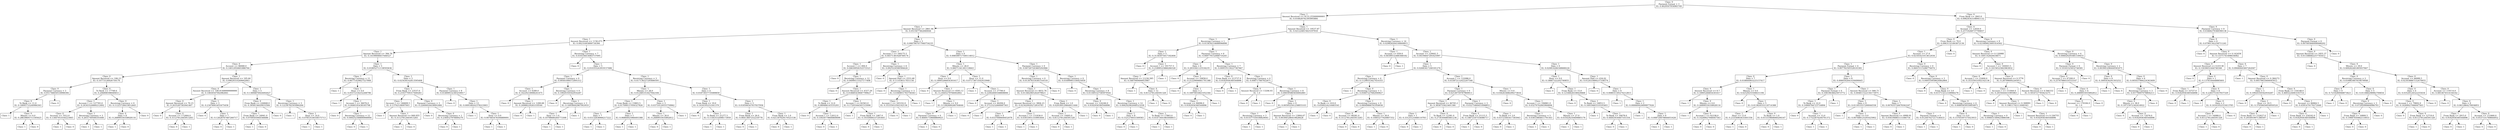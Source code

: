digraph DecisionTree {
	rankdir=TD;
	node [shape=box];
	1647340760576 [label="Class: 0
Payment Format = 3
IG: 0.4629507954985749"];
	1647344354160 [label="Class: 1
Amount Received <= 9133.255000000001
IG: 0.016828792395995884"];
	1647340760576 -> 1647344354160;
	1647344354304 [label="Class: 1
Amount Received <= 2861.94
IG: 0.0515677462840044"];
	1647344354160 -> 1647344354304;
	1647340764848 [label="Class: 1
Amount Received <= 1158.475
IG: 0.09231693899734394"];
	1647344354304 -> 1647340764848;
	1647344357232 [label="Class: 1
Amount Received <= 394.78
IG: 0.14199008457446527"];
	1647340764848 -> 1647344357232;
	1647344357952 [label="Class: 0
Account <= 86068.0
IG: 0.14012950601886764"];
	1647344357232 -> 1647344357952;
	1647344356992 [label="Class: 0
Amount Received <= 106.23
IG: 0.10773126926750176"];
	1647344357952 -> 1647344356992;
	1647344356752 [label="Class: 0
Payment Currency = 3
IG: 0.051746650516998394"];
	1647344356992 -> 1647344356752;
	1647344357328 [label="Class: 0
To Bank <= 11.0
IG: 0.18095733240984363"];
	1647344356752 -> 1647344357328;
	1647344354592 [label="Class: 1
"];
	1647344357328 -> 1647344354592;
	1647344358096 [label="Class: 0
Minute <= 6.0
IG: 0.28639695711595625"];
	1647344357328 -> 1647344358096;
	1647344354256 [label="Class: 1
"];
	1647344358096 -> 1647344354256;
	1647344356896 [label="Class: 0
"];
	1647344358096 -> 1647344356896;
	1647344353632 [label="Class: 0
"];
	1647344356752 -> 1647344353632;
	1647344357520 [label="Class: 0
To Bank <= 17748.0
IG: 0.206898598049453"];
	1647344356992 -> 1647344357520;
	1647344353776 [label="Class: 1
Account.1 <= 127765.0
IG: 0.24343520660212492"];
	1647344357520 -> 1647344353776;
	1647344353536 [label="Class: 0
Account <= 7012.0
IG: 0.13447053550223065"];
	1647344353776 -> 1647344353536;
	1647344354112 [label="Class: 1
"];
	1647344353536 -> 1647344354112;
	1647344358672 [label="Class: 0
"];
	1647344353536 -> 1647344358672;
	1647344358384 [label="Class: 1
Receiving Currency = 3
IG: 0.2651749506101608"];
	1647344353776 -> 1647344358384;
	1647344355696 [label="Class: 1
"];
	1647344358384 -> 1647344355696;
	1647344356464 [label="Class: 1
"];
	1647344358384 -> 1647344356464;
	1647344356656 [label="Class: 0
Receiving Currency = 0
IG: 0.11223728433612645"];
	1647344357520 -> 1647344356656;
	1647344356320 [label="Class: 0
Date = 8
IG: 0.26899559358928116"];
	1647344356656 -> 1647344356320;
	1647344356608 [label="Class: 1
"];
	1647344356320 -> 1647344356608;
	1647344355792 [label="Class: 0
"];
	1647344356320 -> 1647344355792;
	1647344357568 [label="Class: 0
"];
	1647344356656 -> 1647344357568;
	1647344358048 [label="Class: 1
Amount Received <= 195.64
IG: 0.09629310269642843"];
	1647344357952 -> 1647344358048;
	1647344359248 [label="Class: 0
Amount Received <= 108.91499999999999
IG: 0.10830547042982841"];
	1647344358048 -> 1647344359248;
	1647344360400 [label="Class: 0
Amount Received <= 70.15
IG: 0.2635287583941467"];
	1647344359248 -> 1647344360400;
	1647344357616 [label="Class: 0
"];
	1647344360400 -> 1647344357616;
	1647344357376 [label="Class: 0
Account <= 172464.0
IG: 0.31127812445913283"];
	1647344360400 -> 1647344357376;
	1647344353344 [label="Class: 0
"];
	1647344357376 -> 1647344353344;
	1647344360016 [label="Class: 1
"];
	1647344357376 -> 1647344360016;
	1647344355648 [label="Class: 1
Date = 3
IG: 0.23476003455475458"];
	1647344359248 -> 1647344355648;
	1647344359776 [label="Class: 0
"];
	1647344355648 -> 1647344359776;
	1647344354064 [label="Class: 1
Date = 7
IG: 0.12628767487260717"];
	1647344355648 -> 1647344354064;
	1647344361552 [label="Class: 0
"];
	1647344354064 -> 1647344361552;
	1647344358816 [label="Class: 1
"];
	1647344354064 -> 1647344358816;
	1647344356176 [label="Class: 1
Date = 5
IG: 0.13694876924492627"];
	1647344358048 -> 1647344356176;
	1647344359536 [label="Class: 0
From Bank <= 226848.0
IG: 0.3958156020033584"];
	1647344356176 -> 1647344359536;
	1647344361840 [label="Class: 1
From Bank <= 24941.0
IG: 0.9709505944546686"];
	1647344359536 -> 1647344361840;
	1647344361120 [label="Class: 1
"];
	1647344361840 -> 1647344361120;
	1647344361936 [label="Class: 0
"];
	1647344361840 -> 1647344361936;
	1647344358528 [label="Class: 0
"];
	1647344359536 -> 1647344358528;
	1647344359728 [label="Class: 1
Receiving Currency = 3
IG: 0.12236782593060264"];
	1647344356176 -> 1647344359728;
	1647344360352 [label="Class: 1
"];
	1647344359728 -> 1647344360352;
	1647344360880 [label="Class: 1
Hour <= 14.0
IG: 0.07853536558575713"];
	1647344359728 -> 1647344360880;
	1647344359104 [label="Class: 1
"];
	1647344360880 -> 1647344359104;
	1647344353824 [label="Class: 1
"];
	1647344360880 -> 1647344353824;
	1647344353872 [label="Class: 1
Date = 5
IG: 0.018052711138593636"];
	1647344357232 -> 1647344353872;
	1647344360928 [label="Class: 1
Receiving Currency = 11
IG: 0.06771429827527908"];
	1647344353872 -> 1647344360928;
	1647344362560 [label="Class: 1
"];
	1647344360928 -> 1647344362560;
	1647344362656 [label="Class: 1
Hour <= 0.0
IG: 0.05572334252268796"];
	1647344360928 -> 1647344362656;
	1647344359488 [label="Class: 1
"];
	1647344362656 -> 1647344359488;
	1647344353728 [label="Class: 1
Account.1 <= 36076.0
IG: 0.0446195438185798"];
	1647344362656 -> 1647344353728;
	1647344360640 [label="Class: 0
"];
	1647344353728 -> 1647344360640;
	1647344360688 [label="Class: 1
Receiving Currency = 12
IG: 0.049252348890908904"];
	1647344353728 -> 1647344360688;
	1647344357664 [label="Class: 0
"];
	1647344360688 -> 1647344357664;
	1647344361456 [label="Class: 1
"];
	1647344360688 -> 1647344361456;
	1647344361264 [label="Class: 1
Date = 3
IG: 0.025436142813595408"];
	1647344353872 -> 1647344361264;
	1647344362704 [label="Class: 1
From Bank <= 23537.0
IG: 0.21937709317449283"];
	1647344361264 -> 1647344362704;
	1647344360592 [label="Class: 1
Account.1 <= 146609.5
IG: 0.13792538097003"];
	1647344362704 -> 1647344360592;
	1647344358720 [label="Class: 1
"];
	1647344360592 -> 1647344358720;
	1647344363136 [label="Class: 1
Amount Received <= 849.955
IG: 0.31127812445913283"];
	1647344360592 -> 1647344363136;
	1647344355888 [label="Class: 1
"];
	1647344363136 -> 1647344355888;
	1647344357760 [label="Class: 0
"];
	1647344363136 -> 1647344357760;
	1647344357424 [label="Class: 0
Payment Currency = 3
IG: 0.22600024438491684"];
	1647344362704 -> 1647344357424;
	1647344361312 [label="Class: 0
"];
	1647344357424 -> 1647344361312;
	1647344362464 [label="Class: 0
Receiving Currency = 1
IG: 0.2364527976600279"];
	1647344357424 -> 1647344362464;
	1647344360448 [label="Class: 0
"];
	1647344362464 -> 1647344360448;
	1647344363040 [label="Class: 1
"];
	1647344362464 -> 1647344363040;
	1647344358912 [label="Class: 1
Payment Currency = 8
IG: 0.014899532383259917"];
	1647344361264 -> 1647344358912;
	1647344363664 [label="Class: 0
"];
	1647344358912 -> 1647344363664;
	1647344357904 [label="Class: 1
Date = 13
IG: 0.009148202378223003"];
	1647344358912 -> 1647344357904;
	1647344364816 [label="Class: 1
"];
	1647344357904 -> 1647344364816;
	1647344364000 [label="Class: 1
Hour <= 0.0
IG: 0.007465478394889091"];
	1647344357904 -> 1647344364000;
	1647344365008 [label="Class: 1
"];
	1647344364000 -> 1647344365008;
	1647344356800 [label="Class: 1
"];
	1647344364000 -> 1647344356800;
	1647344354016 [label="Class: 1
Receiving Currency = 7
IG: 0.019334414083737095"];
	1647340764848 -> 1647344354016;
	1647344356032 [label="Class: 0
"];
	1647344354016 -> 1647344356032;
	1647344364240 [label="Class: 1
Date = 5
IG: 0.010355243919157486"];
	1647344354016 -> 1647344364240;
	1647344363904 [label="Class: 1
Payment Currency = 0
IG: 0.09561006572495312"];
	1647344364240 -> 1647344363904;
	1647344362080 [label="Class: 1
Account <= 6289.0
IG: 0.16229218908241475"];
	1647344363904 -> 1647344362080;
	1647344362176 [label="Class: 0
"];
	1647344362080 -> 1647344362176;
	1647344365440 [label="Class: 1
Amount Received <= 1208.68
IG: 0.24988229283318544"];
	1647344362080 -> 1647344365440;
	1647344356704 [label="Class: 0
"];
	1647344365440 -> 1647344356704;
	1647344360064 [label="Class: 1
"];
	1647344365440 -> 1647344360064;
	1647344357712 [label="Class: 1
Receiving Currency = 0
IG: 0.19920350542916287"];
	1647344363904 -> 1647344357712;
	1647344363472 [label="Class: 0
"];
	1647344357712 -> 1647344363472;
	1647344362512 [label="Class: 1
Receiving Currency = 3
IG: 0.16958442967043919"];
	1647344357712 -> 1647344362512;
	1647344364288 [label="Class: 1
Hour <= 1.0
IG: 0.10798680264773308"];
	1647344362512 -> 1647344364288;
	1647344365728 [label="Class: 1
"];
	1647344364288 -> 1647344365728;
	1647344359680 [label="Class: 1
"];
	1647344364288 -> 1647344359680;
	1647344364864 [label="Class: 1
"];
	1647344362512 -> 1647344364864;
	1647344365296 [label="Class: 1
Receiving Currency = 3
IG: 0.017136227295680595"];
	1647344364240 -> 1647344365296;
	1647344358864 [label="Class: 1
Minute <= 28.0
IG: 0.012485353427042184"];
	1647344365296 -> 1647344358864;
	1647344366160 [label="Class: 1
From Bank <= 15803.5
IG: 0.017099157956327826"];
	1647344358864 -> 1647344366160;
	1647344361024 [label="Class: 1
Date = 7
IG: 0.03132838966217222"];
	1647344366160 -> 1647344361024;
	1647344366448 [label="Class: 1
"];
	1647344361024 -> 1647344366448;
	1647344362128 [label="Class: 1
"];
	1647344361024 -> 1647344362128;
	1647344364912 [label="Class: 1
Date = 1
IG: 0.06864925966493388"];
	1647344366160 -> 1647344364912;
	1647344367936 [label="Class: 1
"];
	1647344364912 -> 1647344367936;
	1647344364528 [label="Class: 1
"];
	1647344364912 -> 1647344364528;
	1647344363616 [label="Class: 1
Date = 3
IG: 0.03710129555759962"];
	1647344358864 -> 1647344363616;
	1647344366112 [label="Class: 1
Minute <= 30.0
IG: 0.2689955935892812"];
	1647344363616 -> 1647344366112;
	1647344365968 [label="Class: 0
"];
	1647344366112 -> 1647344365968;
	1647344366544 [label="Class: 1
"];
	1647344366112 -> 1647344366544;
	1647344359872 [label="Class: 1
"];
	1647344363616 -> 1647344359872;
	1647344358624 [label="Class: 1
Date = 4
IG: 0.01873937735089859"];
	1647344365296 -> 1647344358624;
	1647344367984 [label="Class: 1
From Bank <= 19.0
IG: 0.1416195253341379"];
	1647344358624 -> 1647344367984;
	1647344366880 [label="Class: 0
"];
	1647344367984 -> 1647344366880;
	1647344368656 [label="Class: 1
To Bank <= 21277.5
IG: 0.11443532098173959"];
	1647344367984 -> 1647344368656;
	1647344364336 [label="Class: 1
"];
	1647344368656 -> 1647344364336;
	1647344359200 [label="Class: 1
"];
	1647344368656 -> 1647344359200;
	1647344366352 [label="Class: 1
Date = 3
IG: 0.018506547937837958"];
	1647344358624 -> 1647344366352;
	1647344368176 [label="Class: 1
From Bank <= 26.0
IG: 0.06413607252218778"];
	1647344366352 -> 1647344368176;
	1647344363760 [label="Class: 0
"];
	1647344368176 -> 1647344363760;
	1647344366640 [label="Class: 1
"];
	1647344368176 -> 1647344366640;
	1647344366784 [label="Class: 1
From Bank <= 1.0
IG: 0.021307629170521536"];
	1647344366352 -> 1647344366784;
	1647344368944 [label="Class: 0
"];
	1647344366784 -> 1647344368944;
	1647344368272 [label="Class: 1
"];
	1647344366784 -> 1647344368272;
	1647344357040 [label="Class: 1
Date = 3
IG: 0.0067907077940754235"];
	1647344354304 -> 1647344357040;
	1647344367312 [label="Class: 1
Account.1 <= 160175.5
IG: 0.04571381928749174"];
	1647344357040 -> 1647344367312;
	1647344364192 [label="Class: 1
Account.1 <= 494.0
IG: 0.04630958352572523"];
	1647344367312 -> 1647344364192;
	1647344364768 [label="Class: 0
"];
	1647344364192 -> 1647344364768;
	1647344365584 [label="Class: 1
Receiving Currency = 12
IG: 0.04990115527177408"];
	1647344364192 -> 1647344365584;
	1647344364144 [label="Class: 0
"];
	1647344365584 -> 1647344364144;
	1647344363088 [label="Class: 1
Amount Received <= 4327.29
IG: 0.018685439087799627"];
	1647344365584 -> 1647344363088;
	1647344369424 [label="Class: 1
To Bank <= 12.0
IG: 0.089486145535293"];
	1647344363088 -> 1647344369424;
	1647344364096 [label="Class: 0
"];
	1647344369424 -> 1647344364096;
	1647344369232 [label="Class: 1
Account.1 <= 12012.0
IG: 0.10430778600809099"];
	1647344369424 -> 1647344369232;
	1647344367744 [label="Class: 0
"];
	1647344369232 -> 1647344367744;
	1647344369040 [label="Class: 1
"];
	1647344369232 -> 1647344369040;
	1647344368320 [label="Class: 1
Account.1 <= 82563.0
IG: 0.17201044561533096"];
	1647344363088 -> 1647344368320;
	1647344366256 [label="Class: 1
"];
	1647344368320 -> 1647344366256;
	1647344368560 [label="Class: 1
From Bank <= 1467.0
IG: 0.19350684337293445"];
	1647344368320 -> 1647344368560;
	1647344367648 [label="Class: 0
"];
	1647344368560 -> 1647344367648;
	1647356969024 [label="Class: 1
"];
	1647344368560 -> 1647356969024;
	1647344360112 [label="Class: 1
Receiving Currency = 6
IG: 0.0925224580584626"];
	1647344367312 -> 1647344360112;
	1647356969600 [label="Class: 0
"];
	1647344360112 -> 1647356969600;
	1647356970128 [label="Class: 1
Amount Paid <= 2553.48
IG: 0.111036517451156"];
	1647344360112 -> 1647356970128;
	1647356969840 [label="Class: 0
"];
	1647356970128 -> 1647356969840;
	1647356970176 [label="Class: 1
Receiving Currency = 3
IG: 0.0360851783758363"];
	1647356970128 -> 1647356970176;
	1647356970032 [label="Class: 1
Account.1 <= 165332.0
IG: 0.35335933502142136"];
	1647356970176 -> 1647356970032;
	1647356971184 [label="Class: 0
"];
	1647356970032 -> 1647356971184;
	1647356970560 [label="Class: 1
"];
	1647356970032 -> 1647356970560;
	1647356970992 [label="Class: 1
"];
	1647356970176 -> 1647356970992;
	1647344357808 [label="Class: 1
Date = 0
IG: 0.008599717500114012"];
	1647344357040 -> 1647344357808;
	1647356970272 [label="Class: 1
Minute <= 26.0
IG: 0.06071341361118643"];
	1647344357808 -> 1647356970272;
	1647356971520 [label="Class: 1
Hour <= 0.0
IG: 0.18905266854301617"];
	1647356970272 -> 1647356971520;
	1647356971616 [label="Class: 0
"];
	1647356971520 -> 1647356971616;
	1647356972000 [label="Class: 1
Amount Received <= 4593.12
IG: 0.23645279766002802"];
	1647356971520 -> 1647356972000;
	1647356970656 [label="Class: 1
"];
	1647356972000 -> 1647356970656;
	1647356969312 [label="Class: 1
Minute <= 9.0
IG: 0.5382689280764644"];
	1647356972000 -> 1647356969312;
	1647356970368 [label="Class: 0
Payment Currency = 0
IG: 0.46691718668869925"];
	1647356969312 -> 1647356970368;
	1647356970944 [label="Class: 1
"];
	1647356970368 -> 1647356970944;
	1647356969984 [label="Class: 0
"];
	1647356970368 -> 1647356969984;
	1647356971328 [label="Class: 1
"];
	1647356969312 -> 1647356971328;
	1647356969168 [label="Class: 1
Hour <= 11.0
IG: 0.07173873542033948"];
	1647356970272 -> 1647356969168;
	1647356971904 [label="Class: 1
"];
	1647356969168 -> 1647356971904;
	1647356971712 [label="Class: 1
Account <= 27790.0
IG: 0.22002600168808806"];
	1647356969168 -> 1647356971712;
	1647356971040 [label="Class: 0
"];
	1647356971712 -> 1647356971040;
	1647356971472 [label="Class: 1
Account <= 44294.0
IG: 0.37123232664087563"];
	1647356971712 -> 1647356971472;
	1647356973008 [label="Class: 0
"];
	1647356971472 -> 1647356973008;
	1647356972528 [label="Class: 1
"];
	1647356971472 -> 1647356972528;
	1647356971232 [label="Class: 1
Payment Currency = 0
IG: 0.007267243665292966"];
	1647344357808 -> 1647356971232;
	1647356970080 [label="Class: 1
Receiving Currency = 0
IG: 0.013078318381516518"];
	1647356971232 -> 1647356970080;
	1647356973296 [label="Class: 1
Amount Received <= 4832.76
IG: 0.013462965262079823"];
	1647356970080 -> 1647356973296;
	1647356969264 [label="Class: 1
Amount Received <= 3804.23
IG: 0.023420920272814783"];
	1647356973296 -> 1647356969264;
	1647356969360 [label="Class: 1
Date = 4
IG: 0.0337008400452078"];
	1647356969264 -> 1647356969360;
	1647356970224 [label="Class: 1
"];
	1647356969360 -> 1647356970224;
	1647356969888 [label="Class: 1
"];
	1647356969360 -> 1647356969888;
	1647356971856 [label="Class: 1
Account.1 <= 151836.0
IG: 0.03933951310993444"];
	1647356969264 -> 1647356971856;
	1647356969744 [label="Class: 1
"];
	1647356971856 -> 1647356969744;
	1647356973344 [label="Class: 1
"];
	1647356971856 -> 1647356973344;
	1647356970896 [label="Class: 1
From Bank <= 1.0
IG: 0.029189129844611444"];
	1647356973296 -> 1647356970896;
	1647356970704 [label="Class: 1
Account <= 14495.0
IG: 0.8112781244591328"];
	1647356970896 -> 1647356970704;
	1647356972672 [label="Class: 0
"];
	1647356970704 -> 1647356972672;
	1647356969408 [label="Class: 1
"];
	1647356970704 -> 1647356969408;
	1647356973920 [label="Class: 1
"];
	1647356970896 -> 1647356973920;
	1647356969792 [label="Class: 0
"];
	1647356970080 -> 1647356969792;
	1647356969552 [label="Class: 1
Receiving Currency = 0
IG: 0.01699901556425959"];
	1647356971232 -> 1647356969552;
	1647356971136 [label="Class: 0
"];
	1647356969552 -> 1647356971136;
	1647356970512 [label="Class: 1
Receiving Currency = 8
IG: 0.011605327585979541"];
	1647356969552 -> 1647356970512;
	1647356973056 [label="Class: 0
Account <= 124246.0
IG: 0.9182958340544896"];
	1647356970512 -> 1647356973056;
	1647356970752 [label="Class: 0
"];
	1647356973056 -> 1647356970752;
	1647356972432 [label="Class: 1
"];
	1647356973056 -> 1647356972432;
	1647356971664 [label="Class: 1
Receiving Currency = 12
IG: 0.006242062648523228"];
	1647356970512 -> 1647356971664;
	1647356974016 [label="Class: 1
Date = 8
IG: 0.1521276931509583"];
	1647356971664 -> 1647356974016;
	1647356975600 [label="Class: 0
"];
	1647356974016 -> 1647356975600;
	1647356973824 [label="Class: 1
"];
	1647356974016 -> 1647356973824;
	1647356971952 [label="Class: 1
To Bank <= 17863.0
IG: 0.01473441883048815"];
	1647356971664 -> 1647356971952;
	1647356975024 [label="Class: 1
"];
	1647356971952 -> 1647356975024;
	1647356970800 [label="Class: 1
"];
	1647356971952 -> 1647356970800;
	1647344356224 [label="Class: 1
Amount Received <= 19537.87
IG: 0.021224815825197918"];
	1647344354160 -> 1647344356224;
	1647356975552 [label="Class: 1
Receiving Currency = 1
IG: 0.015834214688096898"];
	1647344356224 -> 1647356975552;
	1647356971088 [label="Class: 1
Date = 5
IG: 0.31345975017182404"];
	1647356975552 -> 1647356971088;
	1647356975072 [label="Class: 0
"];
	1647356971088 -> 1647356975072;
	1647356969456 [label="Class: 1
Account.1 <= 191757.5
IG: 0.21899525866266328"];
	1647356971088 -> 1647356969456;
	1647356974160 [label="Class: 1
Amount Received <= 11230.585
IG: 0.5487949406953987"];
	1647356969456 -> 1647356974160;
	1647356974688 [label="Class: 1
"];
	1647356974160 -> 1647356974688;
	1647356972288 [label="Class: 0
Date = 12
IG: 0.8112781244591328"];
	1647356974160 -> 1647356972288;
	1647356969648 [label="Class: 1
"];
	1647356972288 -> 1647356969648;
	1647356972816 [label="Class: 0
"];
	1647356972288 -> 1647356972816;
	1647356973152 [label="Class: 1
"];
	1647356969456 -> 1647356973152;
	1647356974208 [label="Class: 1
Payment Currency = 6
IG: 0.009779152068710245"];
	1647356975552 -> 1647356974208;
	1647356971376 [label="Class: 1
Date = 6
IG: 0.2810361125534235"];
	1647356974208 -> 1647356971376;
	1647356972576 [label="Class: 0
"];
	1647356971376 -> 1647356972576;
	1647356975312 [label="Class: 1
Account <= 10858.0
IG: 0.21229006661701388"];
	1647356971376 -> 1647356975312;
	1647356972144 [label="Class: 0
"];
	1647356975312 -> 1647356972144;
	1647356976560 [label="Class: 1
Date = 2
IG: 0.16970016821052344"];
	1647356975312 -> 1647356976560;
	1647356972096 [label="Class: 1
Account <= 84096.0
IG: 0.9182958340544896"];
	1647356976560 -> 1647356972096;
	1647356975936 [label="Class: 0
"];
	1647356972096 -> 1647356975936;
	1647356972624 [label="Class: 1
"];
	1647356972096 -> 1647356972624;
	1647356976128 [label="Class: 1
"];
	1647356976560 -> 1647356976128;
	1647356974976 [label="Class: 1
Receiving Currency = 7
IG: 0.009535130227387667"];
	1647356974208 -> 1647356974976;
	1647356977184 [label="Class: 0
From Bank <= 213737.0
IG: 0.9182958340544896"];
	1647356974976 -> 1647356977184;
	1647356976608 [label="Class: 0
"];
	1647356977184 -> 1647356976608;
	1647356978240 [label="Class: 1
"];
	1647356977184 -> 1647356978240;
	1647356973632 [label="Class: 1
Receiving Currency = 4
IG: 0.008717087922871"];
	1647356974976 -> 1647356973632;
	1647356978144 [label="Class: 0
Amount Received <= 13206.93
IG: 1.0"];
	1647356973632 -> 1647356978144;
	1647356976416 [label="Class: 0
"];
	1647356978144 -> 1647356976416;
	1647356974640 [label="Class: 1
"];
	1647356978144 -> 1647356974640;
	1647356976320 [label="Class: 1
Receiving Currency = 8
IG: 0.006595865836492881"];
	1647356973632 -> 1647356976320;
	1647356977376 [label="Class: 0
"];
	1647356976320 -> 1647356977376;
	1647356976656 [label="Class: 1
Date = 0
IG: 0.005952501258855103"];
	1647356976320 -> 1647356976656;
	1647356978672 [label="Class: 1
Receiving Currency = 3
IG: 0.015577550106829041"];
	1647356976656 -> 1647356978672;
	1647356979056 [label="Class: 1
"];
	1647356978672 -> 1647356979056;
	1647356978432 [label="Class: 1
"];
	1647356978672 -> 1647356978432;
	1647356977904 [label="Class: 1
Amount Received <= 13904.67
IG: 0.003945286419828428"];
	1647356976656 -> 1647356977904;
	1647356975744 [label="Class: 1
"];
	1647356977904 -> 1647356975744;
	1647356978000 [label="Class: 1
"];
	1647356977904 -> 1647356978000;
	1647356972048 [label="Class: 1
Receiving Currency = 14
IG: 0.029826264144609815"];
	1647344356224 -> 1647356972048;
	1647356979104 [label="Class: 1
Account <= 659.0
IG: 0.04599532480368182"];
	1647356972048 -> 1647356979104;
	1647356978048 [label="Class: 0
"];
	1647356979104 -> 1647356978048;
	1647356970416 [label="Class: 1
"];
	1647356979104 -> 1647356970416;
	1647356978864 [label="Class: 1
Account <= 129441.5
IG: 0.04194647291625997"];
	1647356972048 -> 1647356978864;
	1647356976992 [label="Class: 1
Date = 5
IG: 0.02683417240181274"];
	1647356978864 -> 1647356976992;
	1647356974880 [label="Class: 1
Receiving Currency = 4
IG: 0.11290553427410355"];
	1647356976992 -> 1647356974880;
	1647356976464 [label="Class: 1
"];
	1647356974880 -> 1647356976464;
	1647356972912 [label="Class: 0
Receiving Currency = 3
IG: 0.05847227682049827"];
	1647356974880 -> 1647356972912;
	1647356980832 [label="Class: 0
To Bank <= 410.0
IG: 0.6500224216483541"];
	1647356972912 -> 1647356980832;
	1647356973440 [label="Class: 1
"];
	1647356980832 -> 1647356973440;
	1647356975168 [label="Class: 0
"];
	1647356980832 -> 1647356975168;
	1647356978096 [label="Class: 1
Receiving Currency = 0
IG: 0.09049866761958936"];
	1647356972912 -> 1647356978096;
	1647356979152 [label="Class: 0
Account <= 68381.0
IG: 0.31127812445913283"];
	1647356978096 -> 1647356979152;
	1647356975792 [label="Class: 0
"];
	1647356979152 -> 1647356975792;
	1647356974448 [label="Class: 0
"];
	1647356979152 -> 1647356974448;
	1647356977760 [label="Class: 1
Minute <= 30.0
IG: 0.10003277920807352"];
	1647356978096 -> 1647356977760;
	1647356976272 [label="Class: 1
"];
	1647356977760 -> 1647356976272;
	1647356978528 [label="Class: 0
"];
	1647356977760 -> 1647356978528;
	1647356973584 [label="Class: 1
Account.1 <= 122086.0
IG: 0.033872132422207546"];
	1647356976992 -> 1647356973584;
	1647356973680 [label="Class: 1
Payment Currency = 0
IG: 0.02538759787969913"];
	1647356973584 -> 1647356973680;
	1647356981744 [label="Class: 1
Amount Received <= 46745.2
IG: 0.3858755623401384"];
	1647356973680 -> 1647356981744;
	1647356977952 [label="Class: 1
Date = 1
IG: 0.33125121848110783"];
	1647356981744 -> 1647356977952;
	1647356973776 [label="Class: 0
"];
	1647356977952 -> 1647356973776;
	1647356981120 [label="Class: 1
"];
	1647356977952 -> 1647356981120;
	1647356969216 [label="Class: 0
To Bank <= 12381.0
IG: 0.2730304885661236"];
	1647356981744 -> 1647356969216;
	1647356979296 [label="Class: 0
"];
	1647356969216 -> 1647356979296;
	1647356980976 [label="Class: 0
"];
	1647356969216 -> 1647356980976;
	1647356981408 [label="Class: 1
Payment Currency = 3
IG: 0.03275460451698853"];
	1647356973680 -> 1647356981408;
	1647356979968 [label="Class: 0
From Bank <= 21115.5
IG: 0.18872187554086717"];
	1647356981408 -> 1647356979968;
	1647356975840 [label="Class: 1
"];
	1647356979968 -> 1647356975840;
	1647356981072 [label="Class: 0
"];
	1647356979968 -> 1647356981072;
	1647356981552 [label="Class: 1
To Bank <= 3.0
IG: 0.03721845417365943"];
	1647356981408 -> 1647356981552;
	1647356982704 [label="Class: 0
"];
	1647356981552 -> 1647356982704;
	1647356979392 [label="Class: 1
"];
	1647356981552 -> 1647356979392;
	1647356980064 [label="Class: 1
Minute <= 0.0
IG: 0.036263488299273616"];
	1647356973584 -> 1647356980064;
	1647356982464 [label="Class: 0
"];
	1647356980064 -> 1647356982464;
	1647356982320 [label="Class: 1
Account.1 <= 194861.0
IG: 0.03279702845964694"];
	1647356980064 -> 1647356982320;
	1647356979632 [label="Class: 1
Receiving Currency = 5
IG: 0.03653864811791563"];
	1647356982320 -> 1647356979632;
	1647356980544 [label="Class: 1
"];
	1647356979632 -> 1647356980544;
	1647356980880 [label="Class: 1
"];
	1647356979632 -> 1647356980880;
	1647356972960 [label="Class: 1
Minute <= 27.0
IG: 0.035428250409885176"];
	1647356982320 -> 1647356972960;
	1647356973248 [label="Class: 1
"];
	1647356972960 -> 1647356973248;
	1647356980160 [label="Class: 1
"];
	1647356972960 -> 1647356980160;
	1647356978480 [label="Class: 1
Date = 0
IG: 0.020814280348668224"];
	1647356978864 -> 1647356978480;
	1647356978576 [label="Class: 1
Hour <= 0.0
IG: 0.18667322202740855"];
	1647356978480 -> 1647356978576;
	1647356980784 [label="Class: 0
"];
	1647356978576 -> 1647356980784;
	1647356972720 [label="Class: 1
From Bank <= 15.0
IG: 0.12166626108429468"];
	1647356978576 -> 1647356972720;
	1647356982416 [label="Class: 0
"];
	1647356972720 -> 1647356982416;
	1647356982176 [label="Class: 1
To Bank <= 14853.5
IG: 0.16919485510105403"];
	1647356972720 -> 1647356982176;
	1647344354208 [label="Class: 1
"];
	1647356982176 -> 1647344354208;
	1647344354640 [label="Class: 1
To Bank <= 16678.0
IG: 0.44643934467101554"];
	1647356982176 -> 1647344354640;
	1647340758800 [label="Class: 0
"];
	1647344354640 -> 1647340758800;
	1647340757360 [label="Class: 1
"];
	1647344354640 -> 1647340757360;
	1647356982224 [label="Class: 1
Amount Paid <= 434.02
IG: 0.012033489237338574"];
	1647356978480 -> 1647356982224;
	1647340764224 [label="Class: 0
"];
	1647356982224 -> 1647340764224;
	1647340760048 [label="Class: 1
Date = 9
IG: 0.008031185274212815"];
	1647356982224 -> 1647340760048;
	1647340763600 [label="Class: 1
"];
	1647340760048 -> 1647340763600;
	1647340764368 [label="Class: 1
Date = 2
IG: 0.008469420699977026"];
	1647340760048 -> 1647340764368;
	1647340764176 [label="Class: 1
"];
	1647340764368 -> 1647340764176;
	1647340763792 [label="Class: 1
Date = 6
IG: 0.008720078844051626"];
	1647340764368 -> 1647340763792;
	1647340764320 [label="Class: 1
"];
	1647340763792 -> 1647340764320;
	1647340761440 [label="Class: 1
"];
	1647340763792 -> 1647340761440;
	1647344354352 [label="Class: 0
From Bank <= 2843.0
IG: 0.09824543198941132"];
	1647340760576 -> 1647344354352;
	1647340761968 [label="Class: 0
Account <= 12050.0
IG: 0.25719268737790657"];
	1647344354352 -> 1647340761968;
	1647340761728 [label="Class: 0
From Bank <= 70.0
IG: 0.09631321893872136"];
	1647340761968 -> 1647340761728;
	1647340760432 [label="Class: 1
Account <= 27.0
IG: 0.02181621013612034"];
	1647340761728 -> 1647340760432;
	1647340759712 [label="Class: 1
Payment Format = 4
IG: 0.007782595528193381"];
	1647340760432 -> 1647340759712;
	1647340758128 [label="Class: 0
Date = 7
IG: 0.018844903225157417"];
	1647340759712 -> 1647340758128;
	1647340761488 [label="Class: 0
Amount Received <= 8.7
IG: 0.18905266854301617"];
	1647340758128 -> 1647340761488;
	1647340762304 [label="Class: 1
"];
	1647340761488 -> 1647340762304;
	1647340759424 [label="Class: 0
Minute <= 0.0
IG: 0.26899559358928116"];
	1647340761488 -> 1647340759424;
	1647340763696 [label="Class: 1
"];
	1647340759424 -> 1647340763696;
	1647340760960 [label="Class: 0
Account.1 <= 62338.0
IG: 0.14269027946047563"];
	1647340759424 -> 1647340760960;
	1647340757936 [label="Class: 0
"];
	1647340760960 -> 1647340757936;
	1647340753856 [label="Class: 0
"];
	1647340760960 -> 1647340753856;
	1647340763648 [label="Class: 1
Minute <= 0.0
IG: 0.02529255508431194"];
	1647340758128 -> 1647340763648;
	1647340764608 [label="Class: 0
"];
	1647340763648 -> 1647340764608;
	1647340758320 [label="Class: 1
Date = 5
IG: 0.013824555118714388"];
	1647340763648 -> 1647340758320;
	1647340756736 [label="Class: 1
Hour <= 13.0
IG: 0.23354983631601556"];
	1647340758320 -> 1647340756736;
	1647340761920 [label="Class: 1
"];
	1647340756736 -> 1647340761920;
	1647340758080 [label="Class: 0
"];
	1647340756736 -> 1647340758080;
	1647340764560 [label="Class: 0
To Bank <= 1.0
IG: 0.015319668060294167"];
	1647340758320 -> 1647340764560;
	1647340759520 [label="Class: 0
"];
	1647340764560 -> 1647340759520;
	1647340762784 [label="Class: 1
"];
	1647340764560 -> 1647340762784;
	1647340761200 [label="Class: 1
Date = 8
IG: 0.0060502641436490645"];
	1647340759712 -> 1647340761200;
	1647340760816 [label="Class: 1
Payment Format = 0
IG: 0.10819636625973772"];
	1647340761200 -> 1647340760816;
	1647340755104 [label="Class: 1
To Bank <= 22.0
IG: 0.10900784723716894"];
	1647340760816 -> 1647340755104;
	1647340759760 [label="Class: 0
"];
	1647340755104 -> 1647340759760;
	1647340765088 [label="Class: 1
Account <= 15.0
IG: 0.17522874204791372"];
	1647340755104 -> 1647340765088;
	1647340758464 [label="Class: 1
"];
	1647340765088 -> 1647340758464;
	1647340763888 [label="Class: 1
"];
	1647340765088 -> 1647340763888;
	1647340750832 [label="Class: 1
"];
	1647340760816 -> 1647340750832;
	1647340754864 [label="Class: 1
Amount Received <= 946.71
IG: 0.004811522156173975"];
	1647340761200 -> 1647340754864;
	1647340763360 [label="Class: 1
Date = 9
IG: 0.011853557290044558"];
	1647340754864 -> 1647340763360;
	1647340753328 [label="Class: 1
"];
	1647340763360 -> 1647340753328;
	1647340751936 [label="Class: 1
Hour <= 0.0
IG: 0.007488125291625902"];
	1647340763360 -> 1647340751936;
	1647340757552 [label="Class: 1
"];
	1647340751936 -> 1647340757552;
	1647340758656 [label="Class: 1
"];
	1647340751936 -> 1647340758656;
	1647340763072 [label="Class: 1
Date = 7
IG: 0.007635728478362247"];
	1647340754864 -> 1647340763072;
	1647340762112 [label="Class: 0
Amount Received <= 4999.91
IG: 0.056194865115366754"];
	1647340763072 -> 1647340762112;
	1647340761536 [label="Class: 0
"];
	1647340762112 -> 1647340761536;
	1647340761344 [label="Class: 1
"];
	1647340762112 -> 1647340761344;
	1647340755776 [label="Class: 1
Payment Format = 0
IG: 0.012447027217536433"];
	1647340763072 -> 1647340755776;
	1647340756112 [label="Class: 1
"];
	1647340755776 -> 1647340756112;
	1647340762256 [label="Class: 1
"];
	1647340755776 -> 1647340762256;
	1647340763312 [label="Class: 0
Receiving Currency = 0
IG: 0.06015115286776074"];
	1647340760432 -> 1647340763312;
	1647340753808 [label="Class: 0
"];
	1647340763312 -> 1647340753808;
	1647340759568 [label="Class: 0
Receiving Currency = 3
IG: 0.049510958624462864"];
	1647340763312 -> 1647340759568;
	1647340763120 [label="Class: 0
"];
	1647340759568 -> 1647340763120;
	1647340756976 [label="Class: 0
From Bank <= 3.0
IG: 0.015713212338966276"];
	1647340759568 -> 1647340756976;
	1647340753664 [label="Class: 0
"];
	1647340756976 -> 1647340753664;
	1647340760672 [label="Class: 0
Receiving Currency = 4
IG: 0.00893659550859971"];
	1647340756976 -> 1647340760672;
	1647340762832 [label="Class: 0
Hour <= 0.0
IG: 0.15705597575023933"];
	1647340760672 -> 1647340762832;
	1647340751600 [label="Class: 1
"];
	1647340762832 -> 1647340751600;
	1647340752224 [label="Class: 0
"];
	1647340762832 -> 1647340752224;
	1647340757264 [label="Class: 1
Receiving Currency = 9
IG: 0.006651589425886506"];
	1647340760672 -> 1647340757264;
	1647340758704 [label="Class: 1
"];
	1647340757264 -> 1647340758704;
	1647340763840 [label="Class: 0
"];
	1647340757264 -> 1647340763840;
	1647340761680 [label="Class: 0
"];
	1647340761728 -> 1647340761680;
	1647340759232 [label="Class: 0
Receiving Currency = 9
IG: 0.021669623691416562"];
	1647340761968 -> 1647340759232;
	1647340752800 [label="Class: 0
Amount Received <= 0.120988
IG: 0.1491142826434671"];
	1647340759232 -> 1647340752800;
	1647340757024 [label="Class: 0
"];
	1647340752800 -> 1647340757024;
	1647340751744 [label="Class: 0
Account.1 <= 140443.5
IG: 0.16156525843963832"];
	1647340752800 -> 1647340751744;
	1647340753760 [label="Class: 0
Account.1 <= 23400.0
IG: 0.35335933502142136"];
	1647340751744 -> 1647340753760;
	1647340757168 [label="Class: 1
"];
	1647340753760 -> 1647340757168;
	1647340761392 [label="Class: 0
"];
	1647340753760 -> 1647340761392;
	1647340758512 [label="Class: 0
Amount Received <= 0.3776
IG: 0.287996002265013"];
	1647340751744 -> 1647340758512;
	1647340760720 [label="Class: 1
Account.1 <= 151844.0
IG: 0.2935644431995963"];
	1647340758512 -> 1647340760720;
	1647340759040 [label="Class: 0
"];
	1647340760720 -> 1647340759040;
	1647340763264 [label="Class: 1
Amount Received <= 0.308991
IG: 0.19811742113040343"];
	1647340760720 -> 1647340763264;
	1647340756208 [label="Class: 1
"];
	1647340763264 -> 1647340756208;
	1647340750688 [label="Class: 1
Amount Received <= 0.336755
IG: 0.9182958340544896"];
	1647340763264 -> 1647340750688;
	1647340756592 [label="Class: 0
"];
	1647340750688 -> 1647340756592;
	1647340754240 [label="Class: 1
"];
	1647340750688 -> 1647340754240;
	1647340762544 [label="Class: 0
Amount Received <= 0.566332
IG: 0.5916727785823275"];
	1647340758512 -> 1647340762544;
	1647340757792 [label="Class: 1
"];
	1647340762544 -> 1647340757792;
	1647340753424 [label="Class: 0
"];
	1647340762544 -> 1647340753424;
	1647340760096 [label="Class: 0
Receiving Currency = 4
IG: 0.006020291681339433"];
	1647340759232 -> 1647340760096;
	1647340762208 [label="Class: 0
Payment Format = 0
IG: 0.10183325832746581"];
	1647340760096 -> 1647340762208;
	1647340754720 [label="Class: 0
Account.1 <= 47200.0
IG: 0.25767880510333147"];
	1647340762208 -> 1647340754720;
	1647340750928 [label="Class: 1
"];
	1647340754720 -> 1647340750928;
	1647340761152 [label="Class: 0
Date = 6
IG: 0.2689955935892812"];
	1647340754720 -> 1647340761152;
	1647340762448 [label="Class: 0
Account <= 170184.0
IG: 1.0"];
	1647340761152 -> 1647340762448;
	1647340750976 [label="Class: 0
"];
	1647340762448 -> 1647340750976;
	1647340762496 [label="Class: 1
"];
	1647340762448 -> 1647340762496;
	1647340759952 [label="Class: 0
"];
	1647340761152 -> 1647340759952;
	1647340760624 [label="Class: 0
"];
	1647340762208 -> 1647340760624;
	1647340753952 [label="Class: 0
Receiving Currency = 2
IG: 0.003943296444585475"];
	1647340760096 -> 1647340753952;
	1647340759184 [label="Class: 0
Date = 9
IG: 0.3095434291503252"];
	1647340753952 -> 1647340759184;
	1647340755056 [label="Class: 1
"];
	1647340759184 -> 1647340755056;
	1647340755008 [label="Class: 0
"];
	1647340759184 -> 1647340755008;
	1647340762688 [label="Class: 0
Date = 6
IG: 0.005037966224363409"];
	1647340753952 -> 1647340762688;
	1647340751552 [label="Class: 0
Receiving Currency = 3
IG: 0.05776697078804213"];
	1647340762688 -> 1647340751552;
	1647340759328 [label="Class: 0
Minute <= 38.0
IG: 0.19715972342414922"];
	1647340751552 -> 1647340759328;
	1647340748960 [label="Class: 0
"];
	1647340759328 -> 1647340748960;
	1647340749440 [label="Class: 0
Account <= 72076.0
IG: 0.9182958340544896"];
	1647340759328 -> 1647340749440;
	1647340751216 [label="Class: 0
"];
	1647340749440 -> 1647340751216;
	1647340756928 [label="Class: 1
"];
	1647340749440 -> 1647340756928;
	1647340759088 [label="Class: 0
"];
	1647340751552 -> 1647340759088;
	1647340755152 [label="Class: 0
"];
	1647340762688 -> 1647340755152;
	1647340762976 [label="Class: 0
Payment Currency = 9
IG: 0.03466279368390136"];
	1647344354352 -> 1647340762976;
	1647340761872 [label="Class: 0
Date = 0
IG: 0.07901342258711241"];
	1647340762976 -> 1647340761872;
	1647340749008 [label="Class: 0
"];
	1647340761872 -> 1647340749008;
	1647340756544 [label="Class: 0
Amount Received <= 0.142458
IG: 0.13371741498034062"];
	1647340761872 -> 1647340756544;
	1647340756832 [label="Class: 0
Amount Received <= 0.03138
IG: 0.13039051444740346"];
	1647340756544 -> 1647340756832;
	1647340750640 [label="Class: 0
"];
	1647340756832 -> 1647340750640;
	1647340749248 [label="Class: 0
Date = 1
IG: 0.1378144448885601"];
	1647340756832 -> 1647340749248;
	1647340749200 [label="Class: 1
From Bank <= 33727.0
IG: 0.9182958340544896"];
	1647340749248 -> 1647340749200;
	1647340752032 [label="Class: 0
"];
	1647340749200 -> 1647340752032;
	1647340750064 [label="Class: 1
"];
	1647340749200 -> 1647340750064;
	1647340749872 [label="Class: 0
Date = 8
IG: 0.2283751837837329"];
	1647340749248 -> 1647340749872;
	1647340749488 [label="Class: 1
"];
	1647340749872 -> 1647340749488;
	1647340752416 [label="Class: 0
Date = 2
IG: 0.14161952533413785"];
	1647340749872 -> 1647340752416;
	1647340750544 [label="Class: 0
Account.1 <= 54988.0
IG: 0.8112781244591328"];
	1647340752416 -> 1647340750544;
	1647340750592 [label="Class: 1
"];
	1647340750544 -> 1647340750592;
	1647340752464 [label="Class: 0
"];
	1647340750544 -> 1647340752464;
	1647340754336 [label="Class: 0
"];
	1647340752416 -> 1647340754336;
	1647340751168 [label="Class: 0
Date = 7
IG: 0.09440445847262047"];
	1647340756544 -> 1647340751168;
	1647340750160 [label="Class: 1
"];
	1647340751168 -> 1647340750160;
	1647340749296 [label="Class: 0
Amount Received <= 0.384272
IG: 0.09579655600045012"];
	1647340751168 -> 1647340749296;
	1647340749968 [label="Class: 1
Date = 3
IG: 0.19920350542916287"];
	1647340749296 -> 1647340749968;
	1647340752992 [label="Class: 0
"];
	1647340749968 -> 1647340752992;
	1647340753712 [label="Class: 1
Hour <= 10.5
IG: 0.37050650054950524"];
	1647340749968 -> 1647340753712;
	1647340757408 [label="Class: 0
From Bank <= 152627.0
IG: 0.2916919971380597"];
	1647340753712 -> 1647340757408;
	1647340750880 [label="Class: 0
"];
	1647340757408 -> 1647340750880;
	1647340753520 [label="Class: 1
"];
	1647340757408 -> 1647340753520;
	1647340758560 [label="Class: 1
"];
	1647340753712 -> 1647340758560;
	1647340753088 [label="Class: 0
From Bank <= 154148.0
IG: 0.4693224083193714"];
	1647340749296 -> 1647340753088;
	1647340753136 [label="Class: 0
"];
	1647340753088 -> 1647340753136;
	1647340755824 [label="Class: 1
Account <= 66864.5
IG: 0.4591479170272448"];
	1647340753088 -> 1647340755824;
	1647340755968 [label="Class: 0
From Bank <= 254242.0
IG: 0.9182958340544896"];
	1647340755824 -> 1647340755968;
	1646980897936 [label="Class: 0
"];
	1647340755968 -> 1646980897936;
	1646980906000 [label="Class: 1
"];
	1647340755968 -> 1646980906000;
	1646980904704 [label="Class: 1
"];
	1647340755824 -> 1646980904704;
	1647340751888 [label="Class: 0
Payment Format = 0
IG: 0.007005840090068202"];
	1647340762976 -> 1647340751888;
	1646980906672 [label="Class: 0
Amount Received <= 1855.37
IG: 0.013388462257745412"];
	1647340751888 -> 1646980906672;
	1646980904848 [label="Class: 0
"];
	1646980906672 -> 1646980904848;
	1646980900384 [label="Class: 0
Minute <= 29.0
IG: 0.009262481805937667"];
	1646980906672 -> 1646980900384;
	1646980905856 [label="Class: 0
Receiving Currency = 2
IG: 0.016863467819079048"];
	1646980900384 -> 1646980905856;
	1646980904752 [label="Class: 0
Date = 0
IG: 0.7219280948873623"];
	1646980905856 -> 1646980904752;
	1646980904608 [label="Class: 1
"];
	1646980904752 -> 1646980904608;
	1646980902160 [label="Class: 0
"];
	1646980904752 -> 1646980902160;
	1646980904272 [label="Class: 0
Date = 5
IG: 0.011866298982700654"];
	1646980905856 -> 1646980904272;
	1646980899040 [label="Class: 0
Receiving Currency = 3
IG: 0.07292990664986793"];
	1646980904272 -> 1646980899040;
	1646980895392 [label="Class: 0
From Bank <= 16800.5
IG: 0.19087450462110933"];
	1646980899040 -> 1646980895392;
	1646980902544 [label="Class: 0
"];
	1646980895392 -> 1646980902544;
	1646980899280 [label="Class: 0
"];
	1646980895392 -> 1646980899280;
	1646980906288 [label="Class: 0
"];
	1646980899040 -> 1646980906288;
	1646980904656 [label="Class: 0
"];
	1646980904272 -> 1646980904656;
	1646980901536 [label="Class: 0
Account <= 66089.5
IG: 0.023038887152470655"];
	1646980900384 -> 1646980901536;
	1646980892896 [label="Class: 0
Date = 0
IG: 0.03529124522255434"];
	1646980901536 -> 1646980892896;
	1646980902112 [label="Class: 0
Account.1 <= 79602.0
IG: 0.14269027946047563"];
	1646980892896 -> 1646980902112;
	1646980906816 [label="Class: 0
"];
	1646980902112 -> 1646980906816;
	1646980903360 [label="Class: 0
From Bank <= 12719.0
IG: 0.8112781244591328"];
	1646980902112 -> 1646980903360;
	1646980906144 [label="Class: 1
"];
	1646980903360 -> 1646980906144;
	1646980904512 [label="Class: 0
"];
	1646980903360 -> 1646980904512;
	1646980895056 [label="Class: 0
"];
	1646980892896 -> 1646980895056;
	1646980895440 [label="Class: 0
Account <= 119114.0
IG: 0.0853674514144162"];
	1646980901536 -> 1646980895440;
	1646980899712 [label="Class: 0
"];
	1646980895440 -> 1646980899712;
	1646980897168 [label="Class: 0
Date = 9
IG: 0.0612864278936851"];
	1646980895440 -> 1646980897168;
	1646980906576 [label="Class: 1
From Bank <= 2915.0
IG: 0.9182958340544896"];
	1646980897168 -> 1646980906576;
	1646980906240 [label="Class: 0
"];
	1646980906576 -> 1646980906240;
	1646980899088 [label="Class: 1
"];
	1646980906576 -> 1646980899088;
	1646980904224 [label="Class: 0
Account <= 153460.0
IG: 0.0537331769844952"];
	1646980897168 -> 1646980904224;
	1646980893808 [label="Class: 0
"];
	1646980904224 -> 1646980893808;
	1646980904800 [label="Class: 0
"];
	1646980904224 -> 1646980904800;
	1646980904128 [label="Class: 0
"];
	1647340751888 -> 1646980904128;
}
